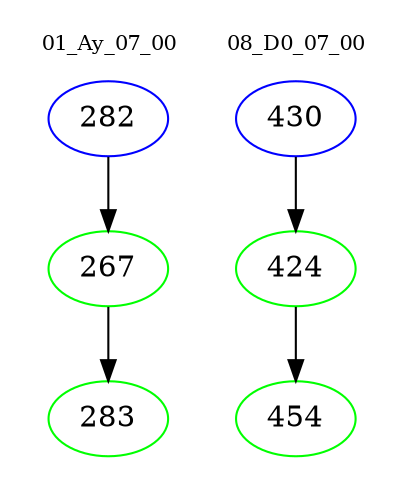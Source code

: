 digraph{
subgraph cluster_0 {
color = white
label = "01_Ay_07_00";
fontsize=10;
T0_282 [label="282", color="blue"]
T0_282 -> T0_267 [color="black"]
T0_267 [label="267", color="green"]
T0_267 -> T0_283 [color="black"]
T0_283 [label="283", color="green"]
}
subgraph cluster_1 {
color = white
label = "08_D0_07_00";
fontsize=10;
T1_430 [label="430", color="blue"]
T1_430 -> T1_424 [color="black"]
T1_424 [label="424", color="green"]
T1_424 -> T1_454 [color="black"]
T1_454 [label="454", color="green"]
}
}
